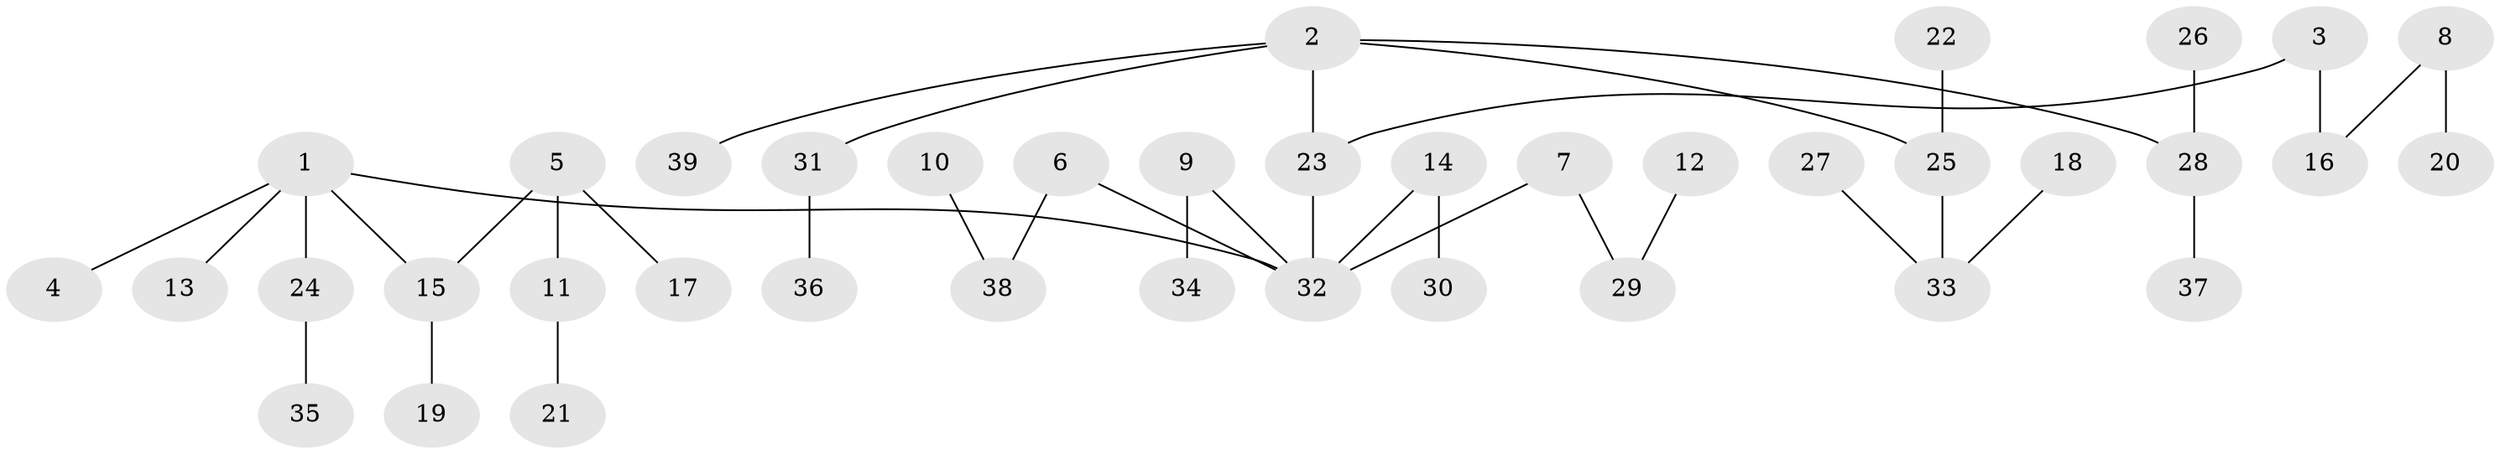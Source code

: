 // original degree distribution, {1: 0.5256410256410257, 7: 0.01282051282051282, 2: 0.23076923076923078, 8: 0.01282051282051282, 5: 0.038461538461538464, 4: 0.0641025641025641, 3: 0.11538461538461539}
// Generated by graph-tools (version 1.1) at 2025/02/03/09/25 03:02:18]
// undirected, 39 vertices, 38 edges
graph export_dot {
graph [start="1"]
  node [color=gray90,style=filled];
  1;
  2;
  3;
  4;
  5;
  6;
  7;
  8;
  9;
  10;
  11;
  12;
  13;
  14;
  15;
  16;
  17;
  18;
  19;
  20;
  21;
  22;
  23;
  24;
  25;
  26;
  27;
  28;
  29;
  30;
  31;
  32;
  33;
  34;
  35;
  36;
  37;
  38;
  39;
  1 -- 4 [weight=1.0];
  1 -- 13 [weight=1.0];
  1 -- 15 [weight=1.0];
  1 -- 24 [weight=1.0];
  1 -- 32 [weight=1.0];
  2 -- 23 [weight=1.0];
  2 -- 25 [weight=1.0];
  2 -- 28 [weight=1.0];
  2 -- 31 [weight=1.0];
  2 -- 39 [weight=1.0];
  3 -- 16 [weight=1.0];
  3 -- 23 [weight=1.0];
  5 -- 11 [weight=1.0];
  5 -- 15 [weight=1.0];
  5 -- 17 [weight=1.0];
  6 -- 32 [weight=1.0];
  6 -- 38 [weight=1.0];
  7 -- 29 [weight=1.0];
  7 -- 32 [weight=1.0];
  8 -- 16 [weight=1.0];
  8 -- 20 [weight=1.0];
  9 -- 32 [weight=1.0];
  9 -- 34 [weight=1.0];
  10 -- 38 [weight=1.0];
  11 -- 21 [weight=1.0];
  12 -- 29 [weight=1.0];
  14 -- 30 [weight=1.0];
  14 -- 32 [weight=1.0];
  15 -- 19 [weight=1.0];
  18 -- 33 [weight=1.0];
  22 -- 25 [weight=1.0];
  23 -- 32 [weight=1.0];
  24 -- 35 [weight=1.0];
  25 -- 33 [weight=1.0];
  26 -- 28 [weight=1.0];
  27 -- 33 [weight=1.0];
  28 -- 37 [weight=1.0];
  31 -- 36 [weight=1.0];
}
